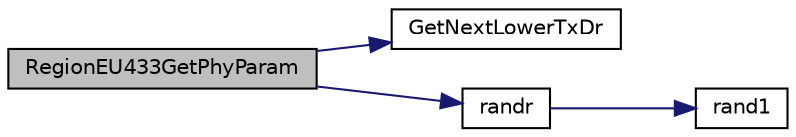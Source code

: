 digraph "RegionEU433GetPhyParam"
{
  edge [fontname="Helvetica",fontsize="10",labelfontname="Helvetica",labelfontsize="10"];
  node [fontname="Helvetica",fontsize="10",shape=record];
  rankdir="LR";
  Node46 [label="RegionEU433GetPhyParam",height=0.2,width=0.4,color="black", fillcolor="grey75", style="filled", fontcolor="black"];
  Node46 -> Node47 [color="midnightblue",fontsize="10",style="solid",fontname="Helvetica"];
  Node47 [label="GetNextLowerTxDr",height=0.2,width=0.4,color="black", fillcolor="white", style="filled",URL="$_region_e_u433_8c.html#ae06574681e2f7c3f3e604878c81743aa"];
  Node46 -> Node48 [color="midnightblue",fontsize="10",style="solid",fontname="Helvetica"];
  Node48 [label="randr",height=0.2,width=0.4,color="black", fillcolor="white", style="filled",URL="$utilities_8c.html#af5d8ad6dae489ac64821e7d4f004595d",tooltip="Computes a random number between min and max "];
  Node48 -> Node49 [color="midnightblue",fontsize="10",style="solid",fontname="Helvetica"];
  Node49 [label="rand1",height=0.2,width=0.4,color="black", fillcolor="white", style="filled",URL="$utilities_8c.html#a682de7091382ea1fcb2919b0f1cf6cdc"];
}

